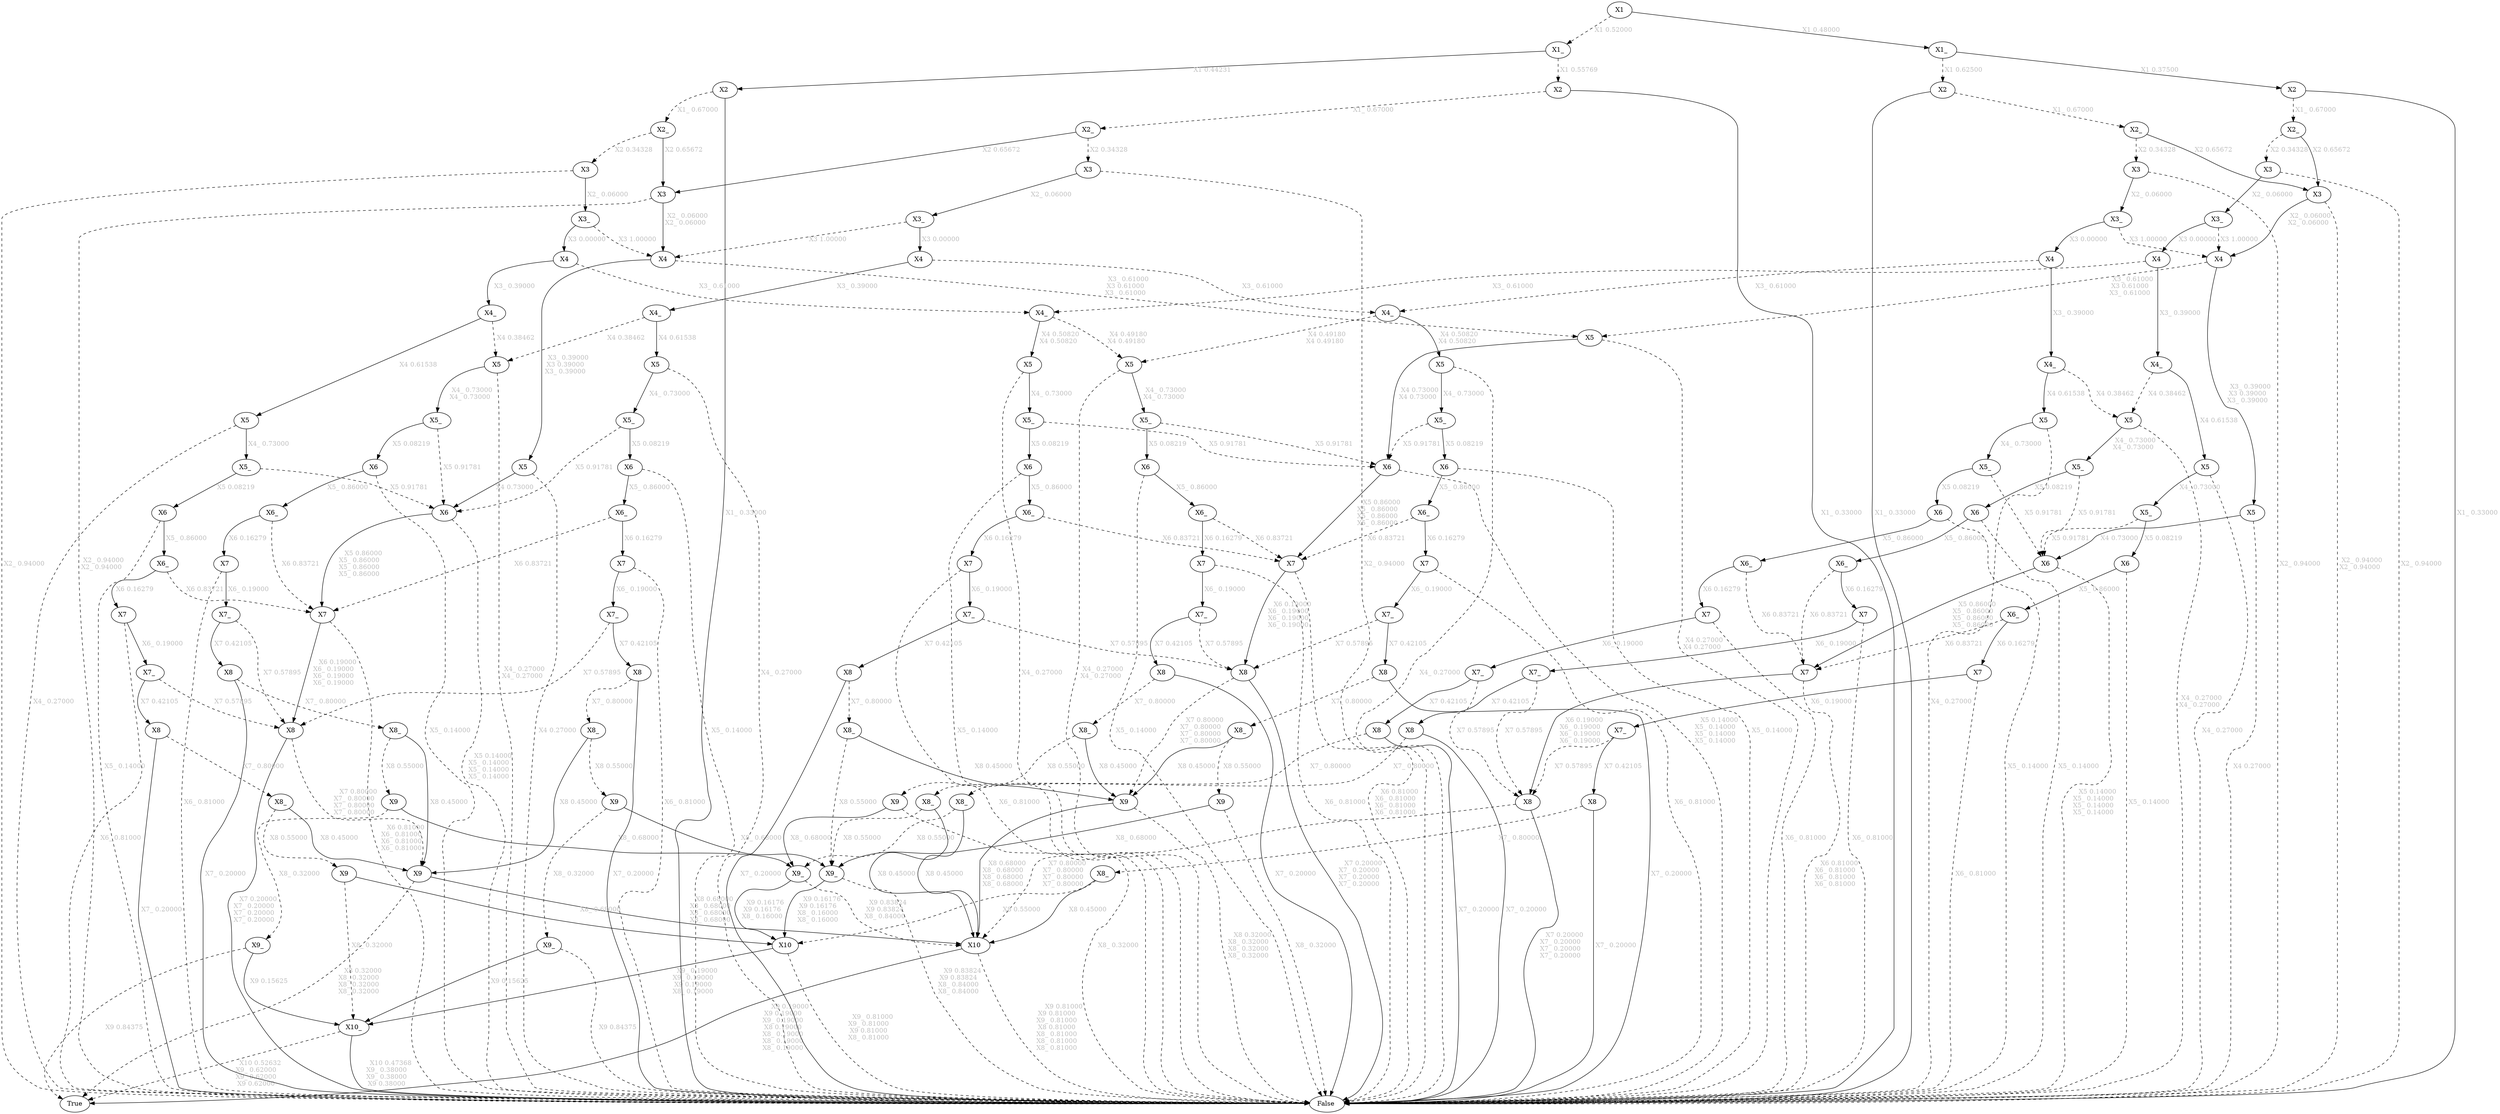 digraph{2424686869424[label=X1]2424686127344[label="X1_"]
2424686869424 -> 2424686127344[style=dashed label=" X1 0.52000\n" fontcolor = gray]
2424686119984[label="X2"]
2424686127344 -> 2424686119984[style=dashed label=" X1 0.55769\n" fontcolor = gray]
2424686119344[label="X2_"]
2424686119984 -> 2424686119344[style=dashed label=" X1_ 0.67000\n" fontcolor = gray]
2424686120784[label="X3"]
2424686119344 -> 2424686120784[style=dashed label=" X2 0.34328\n" fontcolor = gray]
2424686866704[label="False"]
2424686120784 -> 2424686866704[style=dashed label=" X2_ 0.94000\n" fontcolor = gray]
2424686124144[label="X3_ "]
2424686120784 -> 2424686124144 [label=" X2_ 0.06000\n" fontcolor = gray]
2424686128144[label="X4"]
2424686124144 -> 2424686128144[style=dashed label=" X3 1.00000\n" fontcolor = gray]
2424686131184[label="X5"]
2424686128144 -> 2424686131184[style=dashed label="   X3_ 0.61000\nX3 0.61000\nX3_ 0.61000\n" fontcolor = gray]
2424686866704[label="False"]
2424686131184 -> 2424686866704[style=dashed label="  X4 0.27000\nX4 0.27000\n" fontcolor = gray]
2424686123824[label="X6 "]
2424686131184 -> 2424686123824 [label="  X4 0.73000\nX4 0.73000\n" fontcolor = gray]
2424686866704[label="False"]
2424686123824 -> 2424686866704[style=dashed label="    X5 0.14000\nX5_ 0.14000\nX5_ 0.14000\nX5_ 0.14000\n" fontcolor = gray]
2424686130384[label="X7 "]
2424686123824 -> 2424686130384 [label="    X5 0.86000\nX5_ 0.86000\nX5_ 0.86000\nX5_ 0.86000\n" fontcolor = gray]
2424686866704[label="False"]
2424686130384 -> 2424686866704[style=dashed label="    X6 0.81000\nX6_ 0.81000\nX6_ 0.81000\nX6_ 0.81000\n" fontcolor = gray]
2424686130064[label="X8 "]
2424686130384 -> 2424686130064 [label="    X6 0.19000\nX6_ 0.19000\nX6_ 0.19000\nX6_ 0.19000\n" fontcolor = gray]
2424686129584[label="X9"]
2424686130064 -> 2424686129584[style=dashed label="    X7 0.80000\nX7_ 0.80000\nX7_ 0.80000\nX7_ 0.80000\n" fontcolor = gray]
2424686866704[label="False"]
2424686129584 -> 2424686866704[style=dashed label="    X8 0.32000\nX8_ 0.32000\nX8_ 0.32000\nX8_ 0.32000\n" fontcolor = gray]
2424686126544[label="X10 "]
2424686129584 -> 2424686126544 [label="    X8 0.68000\nX8_ 0.68000\nX8_ 0.68000\nX8_ 0.68000\n" fontcolor = gray]
2424686866704[label="False"]
2424686126544 -> 2424686866704[style=dashed label="       X9 0.81000\nX9 0.81000\nX9_ 0.81000\nX8 0.81000\nX8_ 0.81000\nX8_ 0.81000\nX8_ 0.81000\n" fontcolor = gray]
2424686866064[label="True "]
2424686126544 -> 2424686866064 [label="       X9 0.19000\nX9 0.19000\nX9_ 0.19000\nX8 0.19000\nX8_ 0.19000\nX8_ 0.19000\nX8_ 0.19000\n" fontcolor = gray]
2424686866704[label="False "]
2424686130064 -> 2424686866704 [label="    X7 0.20000\nX7_ 0.20000\nX7_ 0.20000\nX7_ 0.20000\n" fontcolor = gray]
2424686130544[label="X5 "]
2424686128144 -> 2424686130544 [label="   X3_ 0.39000\nX3 0.39000\nX3_ 0.39000\n" fontcolor = gray]
2424686866704[label="False"]
2424686130544 -> 2424686866704[style=dashed label=" X4 0.27000\n" fontcolor = gray]
2424686129744[label="X6 "]
2424686130544 -> 2424686129744 [label=" X4 0.73000\n" fontcolor = gray]
2424686866704[label="False"]
2424686129744 -> 2424686866704[style=dashed label="    X5 0.14000\nX5_ 0.14000\nX5_ 0.14000\nX5_ 0.14000\n" fontcolor = gray]
2424686127504[label="X7 "]
2424686129744 -> 2424686127504 [label="    X5 0.86000\nX5_ 0.86000\nX5_ 0.86000\nX5_ 0.86000\n" fontcolor = gray]
2424686866704[label="False"]
2424686127504 -> 2424686866704[style=dashed label="    X6 0.81000\nX6_ 0.81000\nX6_ 0.81000\nX6_ 0.81000\n" fontcolor = gray]
2424686129104[label="X8 "]
2424686127504 -> 2424686129104 [label="    X6 0.19000\nX6_ 0.19000\nX6_ 0.19000\nX6_ 0.19000\n" fontcolor = gray]
2424686125104[label="X9"]
2424686129104 -> 2424686125104[style=dashed label="    X7 0.80000\nX7_ 0.80000\nX7_ 0.80000\nX7_ 0.80000\n" fontcolor = gray]
2424686866064[label="True"]
2424686125104 -> 2424686866064[style=dashed label="    X8 0.32000\nX8_ 0.32000\nX8_ 0.32000\nX8_ 0.32000\n" fontcolor = gray]
2424686126544[label="X10 "]
2424686125104 -> 2424686126544 [label="    X8 0.68000\nX8_ 0.68000\nX8_ 0.68000\nX8_ 0.68000\n" fontcolor = gray]
2424686866704[label="False "]
2424686129104 -> 2424686866704 [label="    X7 0.20000\nX7_ 0.20000\nX7_ 0.20000\nX7_ 0.20000\n" fontcolor = gray]
2424686129904[label="X4 "]
2424686124144 -> 2424686129904 [label=" X3 0.00000\n" fontcolor = gray]
2424686129264[label="X4_"]
2424686129904 -> 2424686129264[style=dashed label=" X3_ 0.61000\n" fontcolor = gray]
2424686128784[label="X5"]
2424686129264 -> 2424686128784[style=dashed label="  X4 0.49180\nX4 0.49180\n" fontcolor = gray]
2424686866704[label="False"]
2424686128784 -> 2424686866704[style=dashed label="  X4_ 0.27000\nX4_ 0.27000\n" fontcolor = gray]
2424686124944[label="X5_ "]
2424686128784 -> 2424686124944 [label="  X4_ 0.73000\nX4_ 0.73000\n" fontcolor = gray]
2424686123824[label="X6"]
2424686124944 -> 2424686123824[style=dashed label=" X5 0.91781\n" fontcolor = gray]
2424686123664[label="X6 "]
2424686124944 -> 2424686123664 [label=" X5 0.08219\n" fontcolor = gray]
2424686866704[label="False"]
2424686123664 -> 2424686866704[style=dashed label=" X5_ 0.14000\n" fontcolor = gray]
2424686121904[label="X6_ "]
2424686123664 -> 2424686121904 [label=" X5_ 0.86000\n" fontcolor = gray]
2424686130384[label="X7"]
2424686121904 -> 2424686130384[style=dashed label=" X6 0.83721\n" fontcolor = gray]
2424686120944[label="X7 "]
2424686121904 -> 2424686120944 [label=" X6 0.16279\n" fontcolor = gray]
2424686866704[label="False"]
2424686120944 -> 2424686866704[style=dashed label=" X6_ 0.81000\n" fontcolor = gray]
2424685322288[label="X7_ "]
2424686120944 -> 2424685322288 [label=" X6_ 0.19000\n" fontcolor = gray]
2424686130064[label="X8"]
2424685322288 -> 2424686130064[style=dashed label=" X7 0.57895\n" fontcolor = gray]
2424685315408[label="X8 "]
2424685322288 -> 2424685315408 [label=" X7 0.42105\n" fontcolor = gray]
2424685324368[label="X8_"]
2424685315408 -> 2424685324368[style=dashed label=" X7_ 0.80000\n" fontcolor = gray]
2424685317008[label="X9"]
2424685324368 -> 2424685317008[style=dashed label=" X8 0.55000\n" fontcolor = gray]
2424686866704[label="False"]
2424685317008 -> 2424686866704[style=dashed label=" X8_ 0.32000\n" fontcolor = gray]
2424685326448[label="X9_ "]
2424685317008 -> 2424685326448 [label=" X8_ 0.68000\n" fontcolor = gray]
2424686126544[label="X10"]
2424685326448 -> 2424686126544[style=dashed label="   X9 0.83824\nX9 0.83824\nX8_ 0.84000\n" fontcolor = gray]
2424685330128[label="X10 "]
2424685326448 -> 2424685330128 [label="   X9 0.16176\nX9 0.16176\nX8_ 0.16000\n" fontcolor = gray]
2424686866704[label="False"]
2424685330128 -> 2424686866704[style=dashed label="    X9_ 0.81000\nX9_ 0.81000\nX9 0.81000\nX8_ 0.81000\n" fontcolor = gray]
2424685329648[label="X10_ "]
2424685330128 -> 2424685329648 [label="    X9_ 0.19000\nX9_ 0.19000\nX9 0.19000\nX8_ 0.19000\n" fontcolor = gray]
2424686866064[label="True"]
2424685329648 -> 2424686866064[style=dashed label="    X10 0.52632\nX9_ 0.62000\nX9_ 0.62000\nX9 0.62000\n" fontcolor = gray]
2424686866704[label="False "]
2424685329648 -> 2424686866704 [label="    X10 0.47368\nX9_ 0.38000\nX9_ 0.38000\nX9 0.38000\n" fontcolor = gray]
2424686129584[label="X9 "]
2424685324368 -> 2424686129584 [label=" X8 0.45000\n" fontcolor = gray]
2424686866704[label="False "]
2424685315408 -> 2424686866704 [label=" X7_ 0.20000\n" fontcolor = gray]
2424686125744[label="X5 "]
2424686129264 -> 2424686125744 [label="  X4 0.50820\nX4 0.50820\n" fontcolor = gray]
2424686866704[label="False"]
2424686125744 -> 2424686866704[style=dashed label=" X4_ 0.27000\n" fontcolor = gray]
2424686121104[label="X5_ "]
2424686125744 -> 2424686121104 [label=" X4_ 0.73000\n" fontcolor = gray]
2424686123824[label="X6"]
2424686121104 -> 2424686123824[style=dashed label=" X5 0.91781\n" fontcolor = gray]
2424685327248[label="X6 "]
2424686121104 -> 2424685327248 [label=" X5 0.08219\n" fontcolor = gray]
2424686866704[label="False"]
2424685327248 -> 2424686866704[style=dashed label=" X5_ 0.14000\n" fontcolor = gray]
2424685322448[label="X6_ "]
2424685327248 -> 2424685322448 [label=" X5_ 0.86000\n" fontcolor = gray]
2424686130384[label="X7"]
2424685322448 -> 2424686130384[style=dashed label=" X6 0.83721\n" fontcolor = gray]
2424685325008[label="X7 "]
2424685322448 -> 2424685325008 [label=" X6 0.16279\n" fontcolor = gray]
2424686866704[label="False"]
2424685325008 -> 2424686866704[style=dashed label=" X6_ 0.81000\n" fontcolor = gray]
2424685398288[label="X7_ "]
2424685325008 -> 2424685398288 [label=" X6_ 0.19000\n" fontcolor = gray]
2424686130064[label="X8"]
2424685398288 -> 2424686130064[style=dashed label=" X7 0.57895\n" fontcolor = gray]
2424685400368[label="X8 "]
2424685398288 -> 2424685400368 [label=" X7 0.42105\n" fontcolor = gray]
2424685403088[label="X8_"]
2424685400368 -> 2424685403088[style=dashed label=" X7_ 0.80000\n" fontcolor = gray]
2424685412048[label="X9"]
2424685403088 -> 2424685412048[style=dashed label=" X8 0.55000\n" fontcolor = gray]
2424686866704[label="False"]
2424685412048 -> 2424686866704[style=dashed label=" X8_ 0.32000\n" fontcolor = gray]
2424685400048[label="X9_ "]
2424685412048 -> 2424685400048 [label=" X8_ 0.68000\n" fontcolor = gray]
2424686866704[label="False"]
2424685400048 -> 2424686866704[style=dashed label="    X9 0.83824\nX9 0.83824\nX8_ 0.84000\nX8_ 0.84000\n" fontcolor = gray]
2424685330128[label="X10 "]
2424685400048 -> 2424685330128 [label="    X9 0.16176\nX9 0.16176\nX8_ 0.16000\nX8_ 0.16000\n" fontcolor = gray]
2424686129584[label="X9 "]
2424685403088 -> 2424686129584 [label=" X8 0.45000\n" fontcolor = gray]
2424686866704[label="False "]
2424685400368 -> 2424686866704 [label=" X7_ 0.20000\n" fontcolor = gray]
2424686128624[label="X4_ "]
2424686129904 -> 2424686128624 [label=" X3_ 0.39000\n" fontcolor = gray]
2424685318928[label="X5"]
2424686128624 -> 2424685318928[style=dashed label=" X4 0.38462\n" fontcolor = gray]
2424686866704[label="False"]
2424685318928 -> 2424686866704[style=dashed label="  X4_ 0.27000\nX4_ 0.27000\n" fontcolor = gray]
2424681812912[label="X5_ "]
2424685318928 -> 2424681812912 [label="  X4_ 0.73000\nX4_ 0.73000\n" fontcolor = gray]
2424686129744[label="X6"]
2424681812912 -> 2424686129744[style=dashed label=" X5 0.91781\n" fontcolor = gray]
2424685406288[label="X6 "]
2424681812912 -> 2424685406288 [label=" X5 0.08219\n" fontcolor = gray]
2424686866704[label="False"]
2424685406288 -> 2424686866704[style=dashed label=" X5_ 0.14000\n" fontcolor = gray]
2424685534320[label="X6_ "]
2424685406288 -> 2424685534320 [label=" X5_ 0.86000\n" fontcolor = gray]
2424686127504[label="X7"]
2424685534320 -> 2424686127504[style=dashed label=" X6 0.83721\n" fontcolor = gray]
2424685534960[label="X7 "]
2424685534320 -> 2424685534960 [label=" X6 0.16279\n" fontcolor = gray]
2424686866704[label="False"]
2424685534960 -> 2424686866704[style=dashed label=" X6_ 0.81000\n" fontcolor = gray]
2424685533520[label="X7_ "]
2424685534960 -> 2424685533520 [label=" X6_ 0.19000\n" fontcolor = gray]
2424686129104[label="X8"]
2424685533520 -> 2424686129104[style=dashed label=" X7 0.57895\n" fontcolor = gray]
2424684822608[label="X8 "]
2424685533520 -> 2424684822608 [label=" X7 0.42105\n" fontcolor = gray]
2424684824208[label="X8_"]
2424684822608 -> 2424684824208[style=dashed label=" X7_ 0.80000\n" fontcolor = gray]
2424684827728[label="X9"]
2424684824208 -> 2424684827728[style=dashed label=" X8 0.55000\n" fontcolor = gray]
2424684831248[label="X9_"]
2424684827728 -> 2424684831248[style=dashed label=" X8_ 0.32000\n" fontcolor = gray]
2424686866064[label="True"]
2424684831248 -> 2424686866064[style=dashed label=" X9 0.84375\n" fontcolor = gray]
2424685329648[label="X10_ "]
2424684831248 -> 2424685329648 [label=" X9 0.15625\n" fontcolor = gray]
2424685326448[label="X9_ "]
2424684827728 -> 2424685326448 [label=" X8_ 0.68000\n" fontcolor = gray]
2424686125104[label="X9 "]
2424684824208 -> 2424686125104 [label=" X8 0.45000\n" fontcolor = gray]
2424686866704[label="False "]
2424684822608 -> 2424686866704 [label=" X7_ 0.20000\n" fontcolor = gray]
2424685322128[label="X5 "]
2424686128624 -> 2424685322128 [label=" X4 0.61538\n" fontcolor = gray]
2424686866704[label="False"]
2424685322128 -> 2424686866704[style=dashed label=" X4_ 0.27000\n" fontcolor = gray]
2424685530000[label="X5_ "]
2424685322128 -> 2424685530000 [label=" X4_ 0.73000\n" fontcolor = gray]
2424686129744[label="X6"]
2424685530000 -> 2424686129744[style=dashed label=" X5 0.91781\n" fontcolor = gray]
2424684834928[label="X6 "]
2424685530000 -> 2424684834928 [label=" X5 0.08219\n" fontcolor = gray]
2424686866704[label="False"]
2424684834928 -> 2424686866704[style=dashed label=" X5_ 0.14000\n" fontcolor = gray]
2424684831888[label="X6_ "]
2424684834928 -> 2424684831888 [label=" X5_ 0.86000\n" fontcolor = gray]
2424686127504[label="X7"]
2424684831888 -> 2424686127504[style=dashed label=" X6 0.83721\n" fontcolor = gray]
2424684830128[label="X7 "]
2424684831888 -> 2424684830128 [label=" X6 0.16279\n" fontcolor = gray]
2424686866704[label="False"]
2424684830128 -> 2424686866704[style=dashed label=" X6_ 0.81000\n" fontcolor = gray]
2424684439472[label="X7_ "]
2424684830128 -> 2424684439472 [label=" X6_ 0.19000\n" fontcolor = gray]
2424686129104[label="X8"]
2424684439472 -> 2424686129104[style=dashed label=" X7 0.57895\n" fontcolor = gray]
2424684436752[label="X8 "]
2424684439472 -> 2424684436752 [label=" X7 0.42105\n" fontcolor = gray]
2424684436272[label="X8_"]
2424684436752 -> 2424684436272[style=dashed label=" X7_ 0.80000\n" fontcolor = gray]
2424684432752[label="X9"]
2424684436272 -> 2424684432752[style=dashed label=" X8 0.55000\n" fontcolor = gray]
2424684433232[label="X9_"]
2424684432752 -> 2424684433232[style=dashed label=" X8_ 0.32000\n" fontcolor = gray]
2424686866704[label="False"]
2424684433232 -> 2424686866704[style=dashed label=" X9 0.84375\n" fontcolor = gray]
2424685329648[label="X10_ "]
2424684433232 -> 2424685329648 [label=" X9 0.15625\n" fontcolor = gray]
2424685400048[label="X9_ "]
2424684432752 -> 2424685400048 [label=" X8_ 0.68000\n" fontcolor = gray]
2424686125104[label="X9 "]
2424684436272 -> 2424686125104 [label=" X8 0.45000\n" fontcolor = gray]
2424686866704[label="False "]
2424684436752 -> 2424686866704 [label=" X7_ 0.20000\n" fontcolor = gray]
2424686121584[label="X3 "]
2424686119344 -> 2424686121584 [label=" X2 0.65672\n" fontcolor = gray]
2424686866704[label="False"]
2424686121584 -> 2424686866704[style=dashed label="  X2_ 0.94000\nX2_ 0.94000\n" fontcolor = gray]
2424686128144[label="X4 "]
2424686121584 -> 2424686128144 [label="  X2_ 0.06000\nX2_ 0.06000\n" fontcolor = gray]
2424686866704[label="False "]
2424686119984 -> 2424686866704 [label=" X1_ 0.33000\n" fontcolor = gray]
2424686118704[label="X2 "]
2424686127344 -> 2424686118704 [label=" X1 0.44231\n" fontcolor = gray]
2424684826768[label="X2_"]
2424686118704 -> 2424684826768[style=dashed label=" X1_ 0.67000\n" fontcolor = gray]
2424684436112[label="X3"]
2424684826768 -> 2424684436112[style=dashed label=" X2 0.34328\n" fontcolor = gray]
2424686866704[label="False"]
2424684436112 -> 2424686866704[style=dashed label=" X2_ 0.94000\n" fontcolor = gray]
2424684430672[label="X3_ "]
2424684436112 -> 2424684430672 [label=" X2_ 0.06000\n" fontcolor = gray]
2424686128144[label="X4"]
2424684430672 -> 2424686128144[style=dashed label=" X3 1.00000\n" fontcolor = gray]
2424685107856[label="X4 "]
2424684430672 -> 2424685107856 [label=" X3 0.00000\n" fontcolor = gray]
2424685108496[label="X4_"]
2424685107856 -> 2424685108496[style=dashed label=" X3_ 0.61000\n" fontcolor = gray]
2424686128784[label="X5"]
2424685108496 -> 2424686128784[style=dashed label="  X4 0.49180\nX4 0.49180\n" fontcolor = gray]
2424685109616[label="X5 "]
2424685108496 -> 2424685109616 [label="  X4 0.50820\nX4 0.50820\n" fontcolor = gray]
2424686866704[label="False"]
2424685109616 -> 2424686866704[style=dashed label=" X4_ 0.27000\n" fontcolor = gray]
2424685107216[label="X5_ "]
2424685109616 -> 2424685107216 [label=" X4_ 0.73000\n" fontcolor = gray]
2424686123824[label="X6"]
2424685107216 -> 2424686123824[style=dashed label=" X5 0.91781\n" fontcolor = gray]
2424685101296[label="X6 "]
2424685107216 -> 2424685101296 [label=" X5 0.08219\n" fontcolor = gray]
2424686866704[label="False"]
2424685101296 -> 2424686866704[style=dashed label=" X5_ 0.14000\n" fontcolor = gray]
2424685053264[label="X6_ "]
2424685101296 -> 2424685053264 [label=" X5_ 0.86000\n" fontcolor = gray]
2424686130384[label="X7"]
2424685053264 -> 2424686130384[style=dashed label=" X6 0.83721\n" fontcolor = gray]
2424685063664[label="X7 "]
2424685053264 -> 2424685063664 [label=" X6 0.16279\n" fontcolor = gray]
2424686866704[label="False"]
2424685063664 -> 2424686866704[style=dashed label=" X6_ 0.81000\n" fontcolor = gray]
2424685054544[label="X7_ "]
2424685063664 -> 2424685054544 [label=" X6_ 0.19000\n" fontcolor = gray]
2424686130064[label="X8"]
2424685054544 -> 2424686130064[style=dashed label=" X7 0.57895\n" fontcolor = gray]
2424685054064[label="X8 "]
2424685054544 -> 2424685054064 [label=" X7 0.42105\n" fontcolor = gray]
2424685058704[label="X8_"]
2424685054064 -> 2424685058704[style=dashed label=" X7_ 0.80000\n" fontcolor = gray]
2424685400048[label="X9_"]
2424685058704 -> 2424685400048[style=dashed label=" X8 0.55000\n" fontcolor = gray]
2424686129584[label="X9 "]
2424685058704 -> 2424686129584 [label=" X8 0.45000\n" fontcolor = gray]
2424686866704[label="False "]
2424685054064 -> 2424686866704 [label=" X7_ 0.20000\n" fontcolor = gray]
2424685103376[label="X4_ "]
2424685107856 -> 2424685103376 [label=" X3_ 0.39000\n" fontcolor = gray]
2424685318928[label="X5"]
2424685103376 -> 2424685318928[style=dashed label=" X4 0.38462\n" fontcolor = gray]
2424686118864[label="X5 "]
2424685103376 -> 2424686118864 [label=" X4 0.61538\n" fontcolor = gray]
2424686866704[label="False"]
2424686118864 -> 2424686866704[style=dashed label=" X4_ 0.27000\n" fontcolor = gray]
2424685067504[label="X5_ "]
2424686118864 -> 2424685067504 [label=" X4_ 0.73000\n" fontcolor = gray]
2424686129744[label="X6"]
2424685067504 -> 2424686129744[style=dashed label=" X5 0.91781\n" fontcolor = gray]
2424685053424[label="X6 "]
2424685067504 -> 2424685053424 [label=" X5 0.08219\n" fontcolor = gray]
2424686866704[label="False"]
2424685053424 -> 2424686866704[style=dashed label=" X5_ 0.14000\n" fontcolor = gray]
2424685055824[label="X6_ "]
2424685053424 -> 2424685055824 [label=" X5_ 0.86000\n" fontcolor = gray]
2424686127504[label="X7"]
2424685055824 -> 2424686127504[style=dashed label=" X6 0.83721\n" fontcolor = gray]
2424685052464[label="X7 "]
2424685055824 -> 2424685052464 [label=" X6 0.16279\n" fontcolor = gray]
2424686866704[label="False"]
2424685052464 -> 2424686866704[style=dashed label=" X6_ 0.81000\n" fontcolor = gray]
2424684816304[label="X7_ "]
2424685052464 -> 2424684816304 [label=" X6_ 0.19000\n" fontcolor = gray]
2424686129104[label="X8"]
2424684816304 -> 2424686129104[style=dashed label=" X7 0.57895\n" fontcolor = gray]
2424684813424[label="X8 "]
2424684816304 -> 2424684813424 [label=" X7 0.42105\n" fontcolor = gray]
2424684809424[label="X8_"]
2424684813424 -> 2424684809424[style=dashed label=" X7_ 0.80000\n" fontcolor = gray]
2424684815664[label="X9"]
2424684809424 -> 2424684815664[style=dashed label=" X8 0.55000\n" fontcolor = gray]
2424685329648[label="X10_"]
2424684815664 -> 2424685329648[style=dashed label=" X8_ 0.32000\n" fontcolor = gray]
2424685330128[label="X10 "]
2424684815664 -> 2424685330128 [label=" X8_ 0.68000\n" fontcolor = gray]
2424686125104[label="X9 "]
2424684809424 -> 2424686125104 [label=" X8 0.45000\n" fontcolor = gray]
2424686866704[label="False "]
2424684813424 -> 2424686866704 [label=" X7_ 0.20000\n" fontcolor = gray]
2424686121584[label="X3 "]
2424684826768 -> 2424686121584 [label=" X2 0.65672\n" fontcolor = gray]
2424686866704[label="False "]
2424686118704 -> 2424686866704 [label=" X1_ 0.33000\n" fontcolor = gray]
2424686132304[label="X1_ "]
2424686869424 -> 2424686132304 [label=" X1 0.48000\n" fontcolor = gray]
2424684434192[label="X2"]
2424686132304 -> 2424684434192[style=dashed label=" X1 0.62500\n" fontcolor = gray]
2424684813744[label="X2_"]
2424684434192 -> 2424684813744[style=dashed label=" X1_ 0.67000\n" fontcolor = gray]
2424684818064[label="X3"]
2424684813744 -> 2424684818064[style=dashed label=" X2 0.34328\n" fontcolor = gray]
2424686866704[label="False"]
2424684818064 -> 2424686866704[style=dashed label=" X2_ 0.94000\n" fontcolor = gray]
2424684810544[label="X3_ "]
2424684818064 -> 2424684810544 [label=" X2_ 0.06000\n" fontcolor = gray]
2424684812304[label="X4"]
2424684810544 -> 2424684812304[style=dashed label=" X3 1.00000\n" fontcolor = gray]
2424686131184[label="X5"]
2424684812304 -> 2424686131184[style=dashed label="   X3_ 0.61000\nX3 0.61000\nX3_ 0.61000\n" fontcolor = gray]
2424684818704[label="X5 "]
2424684812304 -> 2424684818704 [label="   X3_ 0.39000\nX3 0.39000\nX3_ 0.39000\n" fontcolor = gray]
2424686866704[label="False"]
2424684818704 -> 2424686866704[style=dashed label=" X4 0.27000\n" fontcolor = gray]
2424684821264[label="X6 "]
2424684818704 -> 2424684821264 [label=" X4 0.73000\n" fontcolor = gray]
2424686866704[label="False"]
2424684821264 -> 2424686866704[style=dashed label="    X5 0.14000\nX5_ 0.14000\nX5_ 0.14000\nX5_ 0.14000\n" fontcolor = gray]
2424684820784[label="X7 "]
2424684821264 -> 2424684820784 [label="    X5 0.86000\nX5_ 0.86000\nX5_ 0.86000\nX5_ 0.86000\n" fontcolor = gray]
2424686866704[label="False"]
2424684820784 -> 2424686866704[style=dashed label="    X6 0.81000\nX6_ 0.81000\nX6_ 0.81000\nX6_ 0.81000\n" fontcolor = gray]
2424684814224[label="X8 "]
2424684820784 -> 2424684814224 [label="    X6 0.19000\nX6_ 0.19000\nX6_ 0.19000\nX6_ 0.19000\n" fontcolor = gray]
2424686126544[label="X10"]
2424684814224 -> 2424686126544[style=dashed label="    X7 0.80000\nX7_ 0.80000\nX7_ 0.80000\nX7_ 0.80000\n" fontcolor = gray]
2424686866704[label="False "]
2424684814224 -> 2424686866704 [label="    X7 0.20000\nX7_ 0.20000\nX7_ 0.20000\nX7_ 0.20000\n" fontcolor = gray]
2424684821424[label="X4 "]
2424684810544 -> 2424684821424 [label=" X3 0.00000\n" fontcolor = gray]
2424686129264[label="X4_"]
2424684821424 -> 2424686129264[style=dashed label=" X3_ 0.61000\n" fontcolor = gray]
2424684819824[label="X4_ "]
2424684821424 -> 2424684819824 [label=" X3_ 0.39000\n" fontcolor = gray]
2424684908528[label="X5"]
2424684819824 -> 2424684908528[style=dashed label=" X4 0.38462\n" fontcolor = gray]
2424686866704[label="False"]
2424684908528 -> 2424686866704[style=dashed label="  X4_ 0.27000\nX4_ 0.27000\n" fontcolor = gray]
2424684847792[label="X5_ "]
2424684908528 -> 2424684847792 [label="  X4_ 0.73000\nX4_ 0.73000\n" fontcolor = gray]
2424684821264[label="X6"]
2424684847792 -> 2424684821264[style=dashed label=" X5 0.91781\n" fontcolor = gray]
2424684840752[label="X6 "]
2424684847792 -> 2424684840752 [label=" X5 0.08219\n" fontcolor = gray]
2424686866704[label="False"]
2424684840752 -> 2424686866704[style=dashed label=" X5_ 0.14000\n" fontcolor = gray]
2424684850512[label="X6_ "]
2424684840752 -> 2424684850512 [label=" X5_ 0.86000\n" fontcolor = gray]
2424684820784[label="X7"]
2424684850512 -> 2424684820784[style=dashed label=" X6 0.83721\n" fontcolor = gray]
2424683849808[label="X7 "]
2424684850512 -> 2424683849808 [label=" X6 0.16279\n" fontcolor = gray]
2424686866704[label="False"]
2424683849808 -> 2424686866704[style=dashed label=" X6_ 0.81000\n" fontcolor = gray]
2424683845968[label="X7_ "]
2424683849808 -> 2424683845968 [label=" X6_ 0.19000\n" fontcolor = gray]
2424684814224[label="X8"]
2424683845968 -> 2424684814224[style=dashed label=" X7 0.57895\n" fontcolor = gray]
2424683841168[label="X8 "]
2424683845968 -> 2424683841168 [label=" X7 0.42105\n" fontcolor = gray]
2424683851728[label="X8_"]
2424683841168 -> 2424683851728[style=dashed label=" X7_ 0.80000\n" fontcolor = gray]
2424685326448[label="X9_"]
2424683851728 -> 2424685326448[style=dashed label=" X8 0.55000\n" fontcolor = gray]
2424686126544[label="X10 "]
2424683851728 -> 2424686126544 [label=" X8 0.45000\n" fontcolor = gray]
2424686866704[label="False "]
2424683841168 -> 2424686866704 [label=" X7_ 0.20000\n" fontcolor = gray]
2424684919568[label="X5 "]
2424684819824 -> 2424684919568 [label=" X4 0.61538\n" fontcolor = gray]
2424686866704[label="False"]
2424684919568 -> 2424686866704[style=dashed label=" X4_ 0.27000\n" fontcolor = gray]
2424683840208[label="X5_ "]
2424684919568 -> 2424683840208 [label=" X4_ 0.73000\n" fontcolor = gray]
2424684821264[label="X6"]
2424683840208 -> 2424684821264[style=dashed label=" X5 0.91781\n" fontcolor = gray]
2424683851888[label="X6 "]
2424683840208 -> 2424683851888 [label=" X5 0.08219\n" fontcolor = gray]
2424686866704[label="False"]
2424683851888 -> 2424686866704[style=dashed label=" X5_ 0.14000\n" fontcolor = gray]
2424683850288[label="X6_ "]
2424683851888 -> 2424683850288 [label=" X5_ 0.86000\n" fontcolor = gray]
2424684820784[label="X7"]
2424683850288 -> 2424684820784[style=dashed label=" X6 0.83721\n" fontcolor = gray]
2424683841808[label="X7 "]
2424683850288 -> 2424683841808 [label=" X6 0.16279\n" fontcolor = gray]
2424686866704[label="False"]
2424683841808 -> 2424686866704[style=dashed label=" X6_ 0.81000\n" fontcolor = gray]
2424683844208[label="X7_ "]
2424683841808 -> 2424683844208 [label=" X6_ 0.19000\n" fontcolor = gray]
2424684814224[label="X8"]
2424683844208 -> 2424684814224[style=dashed label=" X7 0.57895\n" fontcolor = gray]
2424683853488[label="X8 "]
2424683844208 -> 2424683853488 [label=" X7 0.42105\n" fontcolor = gray]
2424683855088[label="X8_"]
2424683853488 -> 2424683855088[style=dashed label=" X7_ 0.80000\n" fontcolor = gray]
2424685400048[label="X9_"]
2424683855088 -> 2424685400048[style=dashed label=" X8 0.55000\n" fontcolor = gray]
2424686126544[label="X10 "]
2424683855088 -> 2424686126544 [label=" X8 0.45000\n" fontcolor = gray]
2424686866704[label="False "]
2424683853488 -> 2424686866704 [label=" X7_ 0.20000\n" fontcolor = gray]
2424684821104[label="X3 "]
2424684813744 -> 2424684821104 [label=" X2 0.65672\n" fontcolor = gray]
2424686866704[label="False"]
2424684821104 -> 2424686866704[style=dashed label="  X2_ 0.94000\nX2_ 0.94000\n" fontcolor = gray]
2424684812304[label="X4 "]
2424684821104 -> 2424684812304 [label="  X2_ 0.06000\nX2_ 0.06000\n" fontcolor = gray]
2424686866704[label="False "]
2424684434192 -> 2424686866704 [label=" X1_ 0.33000\n" fontcolor = gray]
2424685055024[label="X2 "]
2424686132304 -> 2424685055024 [label=" X1 0.37500\n" fontcolor = gray]
2424683843568[label="X2_"]
2424685055024 -> 2424683843568[style=dashed label=" X1_ 0.67000\n" fontcolor = gray]
2424683870032[label="X3"]
2424683843568 -> 2424683870032[style=dashed label=" X2 0.34328\n" fontcolor = gray]
2424686866704[label="False"]
2424683870032 -> 2424686866704[style=dashed label=" X2_ 0.94000\n" fontcolor = gray]
2424683869712[label="X3_ "]
2424683870032 -> 2424683869712 [label=" X2_ 0.06000\n" fontcolor = gray]
2424684812304[label="X4"]
2424683869712 -> 2424684812304[style=dashed label=" X3 1.00000\n" fontcolor = gray]
2424683866352[label="X4 "]
2424683869712 -> 2424683866352 [label=" X3 0.00000\n" fontcolor = gray]
2424685108496[label="X4_"]
2424683866352 -> 2424685108496[style=dashed label=" X3_ 0.61000\n" fontcolor = gray]
2424683863792[label="X4_ "]
2424683866352 -> 2424683863792 [label=" X3_ 0.39000\n" fontcolor = gray]
2424684908528[label="X5"]
2424683863792 -> 2424684908528[style=dashed label=" X4 0.38462\n" fontcolor = gray]
2424684776496[label="X5 "]
2424683863792 -> 2424684776496 [label=" X4 0.61538\n" fontcolor = gray]
2424686866704[label="False"]
2424684776496 -> 2424686866704[style=dashed label=" X4_ 0.27000\n" fontcolor = gray]
2424684781936[label="X5_ "]
2424684776496 -> 2424684781936 [label=" X4_ 0.73000\n" fontcolor = gray]
2424684821264[label="X6"]
2424684781936 -> 2424684821264[style=dashed label=" X5 0.91781\n" fontcolor = gray]
2424684526032[label="X6 "]
2424684781936 -> 2424684526032 [label=" X5 0.08219\n" fontcolor = gray]
2424686866704[label="False"]
2424684526032 -> 2424686866704[style=dashed label=" X5_ 0.14000\n" fontcolor = gray]
2424684522032[label="X6_ "]
2424684526032 -> 2424684522032 [label=" X5_ 0.86000\n" fontcolor = gray]
2424684820784[label="X7"]
2424684522032 -> 2424684820784[style=dashed label=" X6 0.83721\n" fontcolor = gray]
2424684514832[label="X7 "]
2424684522032 -> 2424684514832 [label=" X6 0.16279\n" fontcolor = gray]
2424686866704[label="False"]
2424684514832 -> 2424686866704[style=dashed label=" X6_ 0.81000\n" fontcolor = gray]
2424684523472[label="X7_ "]
2424684514832 -> 2424684523472 [label=" X6_ 0.19000\n" fontcolor = gray]
2424684814224[label="X8"]
2424684523472 -> 2424684814224[style=dashed label=" X7 0.57895\n" fontcolor = gray]
2424684523152[label="X8 "]
2424684523472 -> 2424684523152 [label=" X7 0.42105\n" fontcolor = gray]
2424684526992[label="X8_"]
2424684523152 -> 2424684526992[style=dashed label=" X7_ 0.80000\n" fontcolor = gray]
2424685330128[label="X10"]
2424684526992 -> 2424685330128[style=dashed label=" X8 0.55000\n" fontcolor = gray]
2424686126544[label="X10 "]
2424684526992 -> 2424686126544 [label=" X8 0.45000\n" fontcolor = gray]
2424686866704[label="False "]
2424684523152 -> 2424686866704 [label=" X7_ 0.20000\n" fontcolor = gray]
2424684821104[label="X3 "]
2424683843568 -> 2424684821104 [label=" X2 0.65672\n" fontcolor = gray]
2424686866704[label="False "]
2424685055024 -> 2424686866704 [label=" X1_ 0.33000\n" fontcolor = gray]
}